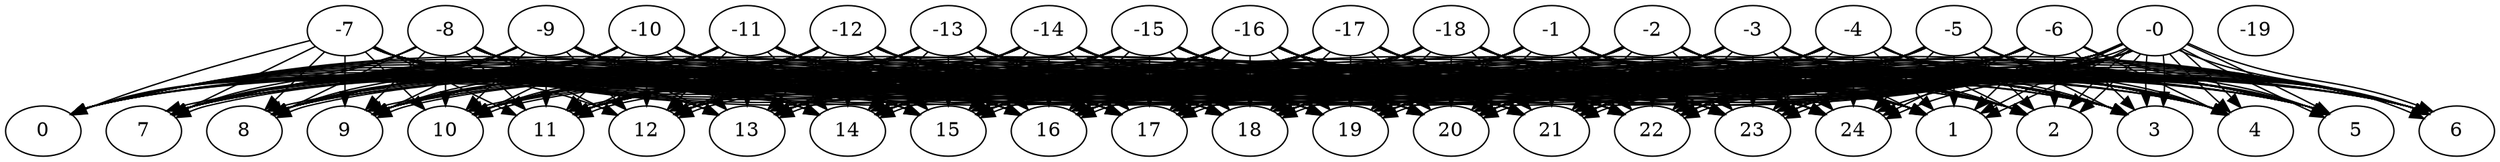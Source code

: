 digraph {
  0-0 -> 1-0;
  0-0 -> 0-1;
  1-0 -> 2-0;
  1-0 -> 1-1;
  0-1 -> 0-2;
  2-0 -> 3-0;
  2-0 -> 2-1;
  1-1 -> 1-2;
  0-2 -> 0-3;
  3-0 -> 4-0;
  3-0 -> 3-1;
  2-1 -> 2-2;
  1-2 -> 1-3;
  0-3 -> 0-4;
  4-0 -> 5-0;
  4-0 -> 4-1;
  3-1 -> 3-2;
  2-2 -> 2-3;
  1-3 -> 1-4;
  0-4 -> 0-5;
  5-0 -> 6-0;
  5-0 -> 5-1;
  4-1 -> 4-2;
  3-2 -> 3-3;
  2-3 -> 2-4;
  1-4 -> 1-5;
  0-5 -> 0-6;
  6-0 -> 7-0;
  6-0 -> 6-1;
  5-1 -> 5-2;
  4-2 -> 4-3;
  3-3 -> 3-4;
  2-4 -> 2-5;
  1-5 -> 1-6;
  0-6 -> 0-7;
  7-0 -> 8-0;
  7-0 -> 7-1;
  6-1 -> 6-2;
  5-2 -> 5-3;
  4-3 -> 4-4;
  3-4 -> 3-5;
  2-5 -> 2-6;
  1-6 -> 1-7;
  0-7 -> 0-8;
  8-0 -> 9-0;
  8-0 -> 8-1;
  7-1 -> 7-2;
  6-2 -> 6-3;
  5-3 -> 5-4;
  4-4 -> 4-5;
  3-5 -> 3-6;
  2-6 -> 2-7;
  1-7 -> 1-8;
  0-8 -> 0-9;
  9-0 -> 10-0;
  9-0 -> 9-1;
  8-1 -> 8-2;
  7-2 -> 7-3;
  6-3 -> 6-4;
  5-4 -> 5-5;
  4-5 -> 4-6;
  3-6 -> 3-7;
  2-7 -> 2-8;
  1-8 -> 1-9;
  0-9 -> 0-10;
  10-0 -> 11-0;
  10-0 -> 10-1;
  9-1 -> 9-2;
  8-2 -> 8-3;
  7-3 -> 7-4;
  6-4 -> 6-5;
  5-5 -> 5-6;
  4-6 -> 4-7;
  3-7 -> 3-8;
  2-8 -> 2-9;
  1-9 -> 1-10;
  0-10 -> 0-11;
  11-0 -> 12-0;
  11-0 -> 11-1;
  10-1 -> 10-2;
  9-2 -> 9-3;
  8-3 -> 8-4;
  7-4 -> 7-5;
  6-5 -> 6-6;
  5-6 -> 5-7;
  4-7 -> 4-8;
  3-8 -> 3-9;
  2-9 -> 2-10;
  1-10 -> 1-11;
  0-11 -> 0-12;
  12-0 -> 13-0;
  12-0 -> 12-1;
  11-1 -> 11-2;
  10-2 -> 10-3;
  9-3 -> 9-4;
  8-4 -> 8-5;
  7-5 -> 7-6;
  6-6 -> 6-7;
  5-7 -> 5-8;
  4-8 -> 4-9;
  3-9 -> 3-10;
  2-10 -> 2-11;
  1-11 -> 1-12;
  0-12 -> 0-13;
  13-0 -> 14-0;
  13-0 -> 13-1;
  12-1 -> 12-2;
  11-2 -> 11-3;
  10-3 -> 10-4;
  9-4 -> 9-5;
  8-5 -> 8-6;
  7-6 -> 7-7;
  6-7 -> 6-8;
  5-8 -> 5-9;
  4-9 -> 4-10;
  3-10 -> 3-11;
  2-11 -> 2-12;
  1-12 -> 1-13;
  0-13 -> 0-14;
  14-0 -> 15-0;
  14-0 -> 14-1;
  13-1 -> 13-2;
  12-2 -> 12-3;
  11-3 -> 11-4;
  10-4 -> 10-5;
  9-5 -> 9-6;
  8-6 -> 8-7;
  7-7 -> 7-8;
  6-8 -> 6-9;
  5-9 -> 5-10;
  4-10 -> 4-11;
  3-11 -> 3-12;
  2-12 -> 2-13;
  1-13 -> 1-14;
  0-14 -> 0-15;
  15-0 -> 16-0;
  15-0 -> 15-1;
  14-1 -> 14-2;
  13-2 -> 13-3;
  12-3 -> 12-4;
  11-4 -> 11-5;
  10-5 -> 10-6;
  9-6 -> 9-7;
  8-7 -> 8-8;
  7-8 -> 7-9;
  6-9 -> 6-10;
  5-10 -> 5-11;
  4-11 -> 4-12;
  3-12 -> 3-13;
  2-13 -> 2-14;
  1-14 -> 1-15;
  0-15 -> 0-16;
  16-0 -> 17-0;
  16-0 -> 16-1;
  15-1 -> 15-2;
  14-2 -> 14-3;
  13-3 -> 13-4;
  12-4 -> 12-5;
  11-5 -> 11-6;
  10-6 -> 10-7;
  9-7 -> 9-8;
  8-8 -> 8-9;
  7-9 -> 7-10;
  6-10 -> 6-11;
  5-11 -> 5-12;
  4-12 -> 4-13;
  3-13 -> 3-14;
  2-14 -> 2-15;
  1-15 -> 1-16;
  0-16 -> 0-17;
  17-0 -> 18-0;
  17-0 -> 17-1;
  16-1 -> 16-2;
  15-2 -> 15-3;
  14-3 -> 14-4;
  13-4 -> 13-5;
  12-5 -> 12-6;
  11-6 -> 11-7;
  10-7 -> 10-8;
  9-8 -> 9-9;
  8-9 -> 8-10;
  7-10 -> 7-11;
  6-11 -> 6-12;
  5-12 -> 5-13;
  4-13 -> 4-14;
  3-14 -> 3-15;
  2-15 -> 2-16;
  1-16 -> 1-17;
  0-17 -> 0-18;
  18-0 -> 19-0;
  18-0 -> 18-1;
  17-1 -> 17-2;
  16-2 -> 16-3;
  15-3 -> 15-4;
  14-4 -> 14-5;
  13-5 -> 13-6;
  12-6 -> 12-7;
  11-7 -> 11-8;
  10-8 -> 10-9;
  9-9 -> 9-10;
  8-10 -> 8-11;
  7-11 -> 7-12;
  6-12 -> 6-13;
  5-13 -> 5-14;
  4-14 -> 4-15;
  3-15 -> 3-16;
  2-16 -> 2-17;
  1-17 -> 1-18;
  0-18 -> 0-19;
  19-0 -> 20-0;
  19-0 -> 19-1;
  18-1 -> 18-2;
  17-2 -> 17-3;
  16-3 -> 16-4;
  15-4 -> 15-5;
  14-5 -> 14-6;
  13-6 -> 13-7;
  12-7 -> 12-8;
  11-8 -> 11-9;
  10-9 -> 10-10;
  9-10 -> 9-11;
  8-11 -> 8-12;
  7-12 -> 7-13;
  6-13 -> 6-14;
  5-14 -> 5-15;
  4-15 -> 4-16;
  3-16 -> 3-17;
  2-17 -> 2-18;
  1-18 -> 1-19;
  20-0 -> 21-0;
  20-0 -> 20-1;
  19-1 -> 19-2;
  18-2 -> 18-3;
  17-3 -> 17-4;
  16-4 -> 16-5;
  15-5 -> 15-6;
  14-6 -> 14-7;
  13-7 -> 13-8;
  12-8 -> 12-9;
  11-9 -> 11-10;
  10-10 -> 10-11;
  9-11 -> 9-12;
  8-12 -> 8-13;
  7-13 -> 7-14;
  6-14 -> 6-15;
  5-15 -> 5-16;
  4-16 -> 4-17;
  3-17 -> 3-18;
  2-18 -> 2-19;
  21-0 -> 22-0;
  21-0 -> 21-1;
  20-1 -> 20-2;
  19-2 -> 19-3;
  18-3 -> 18-4;
  17-4 -> 17-5;
  16-5 -> 16-6;
  15-6 -> 15-7;
  14-7 -> 14-8;
  13-8 -> 13-9;
  12-9 -> 12-10;
  11-10 -> 11-11;
  10-11 -> 10-12;
  9-12 -> 9-13;
  8-13 -> 8-14;
  7-14 -> 7-15;
  6-15 -> 6-16;
  5-16 -> 5-17;
  4-17 -> 4-18;
  3-18 -> 3-19;
  22-0 -> 23-0;
  22-0 -> 22-1;
  21-1 -> 21-2;
  20-2 -> 20-3;
  19-3 -> 19-4;
  18-4 -> 18-5;
  17-5 -> 17-6;
  16-6 -> 16-7;
  15-7 -> 15-8;
  14-8 -> 14-9;
  13-9 -> 13-10;
  12-10 -> 12-11;
  11-11 -> 11-12;
  10-12 -> 10-13;
  9-13 -> 9-14;
  8-14 -> 8-15;
  7-15 -> 7-16;
  6-16 -> 6-17;
  5-17 -> 5-18;
  4-18 -> 4-19;
  23-0 -> 24-0;
  23-0 -> 23-1;
  22-1 -> 22-2;
  21-2 -> 21-3;
  20-3 -> 20-4;
  19-4 -> 19-5;
  18-5 -> 18-6;
  17-6 -> 17-7;
  16-7 -> 16-8;
  15-8 -> 15-9;
  14-9 -> 14-10;
  13-10 -> 13-11;
  12-11 -> 12-12;
  11-12 -> 11-13;
  10-13 -> 10-14;
  9-14 -> 9-15;
  8-15 -> 8-16;
  7-16 -> 7-17;
  6-17 -> 6-18;
  5-18 -> 5-19;
  24-0 -> 24-1;
  23-1 -> 23-2;
  22-2 -> 22-3;
  21-3 -> 21-4;
  20-4 -> 20-5;
  19-5 -> 19-6;
  18-6 -> 18-7;
  17-7 -> 17-8;
  16-8 -> 16-9;
  15-9 -> 15-10;
  14-10 -> 14-11;
  13-11 -> 13-12;
  12-12 -> 12-13;
  11-13 -> 11-14;
  10-14 -> 10-15;
  9-15 -> 9-16;
  8-16 -> 8-17;
  7-17 -> 7-18;
  6-18 -> 6-19;
  24-1 -> 24-2;
  23-2 -> 23-3;
  22-3 -> 22-4;
  21-4 -> 21-5;
  20-5 -> 20-6;
  19-6 -> 19-7;
  18-7 -> 18-8;
  17-8 -> 17-9;
  16-9 -> 16-10;
  15-10 -> 15-11;
  14-11 -> 14-12;
  13-12 -> 13-13;
  12-13 -> 12-14;
  11-14 -> 11-15;
  10-15 -> 10-16;
  9-16 -> 9-17;
  8-17 -> 8-18;
  7-18 -> 7-19;
  24-2 -> 24-3;
  23-3 -> 23-4;
  22-4 -> 22-5;
  21-5 -> 21-6;
  20-6 -> 20-7;
  19-7 -> 19-8;
  18-8 -> 18-9;
  17-9 -> 17-10;
  16-10 -> 16-11;
  15-11 -> 15-12;
  14-12 -> 14-13;
  13-13 -> 13-14;
  12-14 -> 12-15;
  11-15 -> 11-16;
  10-16 -> 10-17;
  9-17 -> 9-18;
  8-18 -> 8-19;
  24-3 -> 24-4;
  23-4 -> 23-5;
  22-5 -> 22-6;
  21-6 -> 21-7;
  20-7 -> 20-8;
  19-8 -> 19-9;
  18-9 -> 18-10;
  17-10 -> 17-11;
  16-11 -> 16-12;
  15-12 -> 15-13;
  14-13 -> 14-14;
  13-14 -> 13-15;
  12-15 -> 12-16;
  11-16 -> 11-17;
  10-17 -> 10-18;
  9-18 -> 9-19;
  24-4 -> 24-5;
  23-5 -> 23-6;
  22-6 -> 22-7;
  21-7 -> 21-8;
  20-8 -> 20-9;
  19-9 -> 19-10;
  18-10 -> 18-11;
  17-11 -> 17-12;
  16-12 -> 16-13;
  15-13 -> 15-14;
  14-14 -> 14-15;
  13-15 -> 13-16;
  12-16 -> 12-17;
  11-17 -> 11-18;
  10-18 -> 10-19;
  24-5 -> 24-6;
  23-6 -> 23-7;
  22-7 -> 22-8;
  21-8 -> 21-9;
  20-9 -> 20-10;
  19-10 -> 19-11;
  18-11 -> 18-12;
  17-12 -> 17-13;
  16-13 -> 16-14;
  15-14 -> 15-15;
  14-15 -> 14-16;
  13-16 -> 13-17;
  12-17 -> 12-18;
  11-18 -> 11-19;
  24-6 -> 24-7;
  23-7 -> 23-8;
  22-8 -> 22-9;
  21-9 -> 21-10;
  20-10 -> 20-11;
  19-11 -> 19-12;
  18-12 -> 18-13;
  17-13 -> 17-14;
  16-14 -> 16-15;
  15-15 -> 15-16;
  14-16 -> 14-17;
  13-17 -> 13-18;
  12-18 -> 12-19;
  24-7 -> 24-8;
  23-8 -> 23-9;
  22-9 -> 22-10;
  21-10 -> 21-11;
  20-11 -> 20-12;
  19-12 -> 19-13;
  18-13 -> 18-14;
  17-14 -> 17-15;
  16-15 -> 16-16;
  15-16 -> 15-17;
  14-17 -> 14-18;
  13-18 -> 13-19;
  24-8 -> 24-9;
  23-9 -> 23-10;
  22-10 -> 22-11;
  21-11 -> 21-12;
  20-12 -> 20-13;
  19-13 -> 19-14;
  18-14 -> 18-15;
  17-15 -> 17-16;
  16-16 -> 16-17;
  15-17 -> 15-18;
  14-18 -> 14-19;
  24-9 -> 24-10;
  23-10 -> 23-11;
  22-11 -> 22-12;
  21-12 -> 21-13;
  20-13 -> 20-14;
  19-14 -> 19-15;
  18-15 -> 18-16;
  17-16 -> 17-17;
  16-17 -> 16-18;
  15-18 -> 15-19;
  24-10 -> 24-11;
  23-11 -> 23-12;
  22-12 -> 22-13;
  21-13 -> 21-14;
  20-14 -> 20-15;
  19-15 -> 19-16;
  18-16 -> 18-17;
  17-17 -> 17-18;
  16-18 -> 16-19;
  24-11 -> 24-12;
  23-12 -> 23-13;
  22-13 -> 22-14;
  21-14 -> 21-15;
  20-15 -> 20-16;
  19-16 -> 19-17;
  18-17 -> 18-18;
  17-18 -> 17-19;
  24-12 -> 24-13;
  23-13 -> 23-14;
  22-14 -> 22-15;
  21-15 -> 21-16;
  20-16 -> 20-17;
  19-17 -> 19-18;
  18-18 -> 18-19;
  24-13 -> 24-14;
  23-14 -> 23-15;
  22-15 -> 22-16;
  21-16 -> 21-17;
  20-17 -> 20-18;
  19-18 -> 19-19;
  24-14 -> 24-15;
  23-15 -> 23-16;
  22-16 -> 22-17;
  21-17 -> 21-18;
  20-18 -> 20-19;
  24-15 -> 24-16;
  23-16 -> 23-17;
  22-17 -> 22-18;
  21-18 -> 21-19;
  24-16 -> 24-17;
  23-17 -> 23-18;
  22-18 -> 22-19;
  24-17 -> 24-18;
  23-18 -> 23-19;
  24-18 -> 24-19;
}